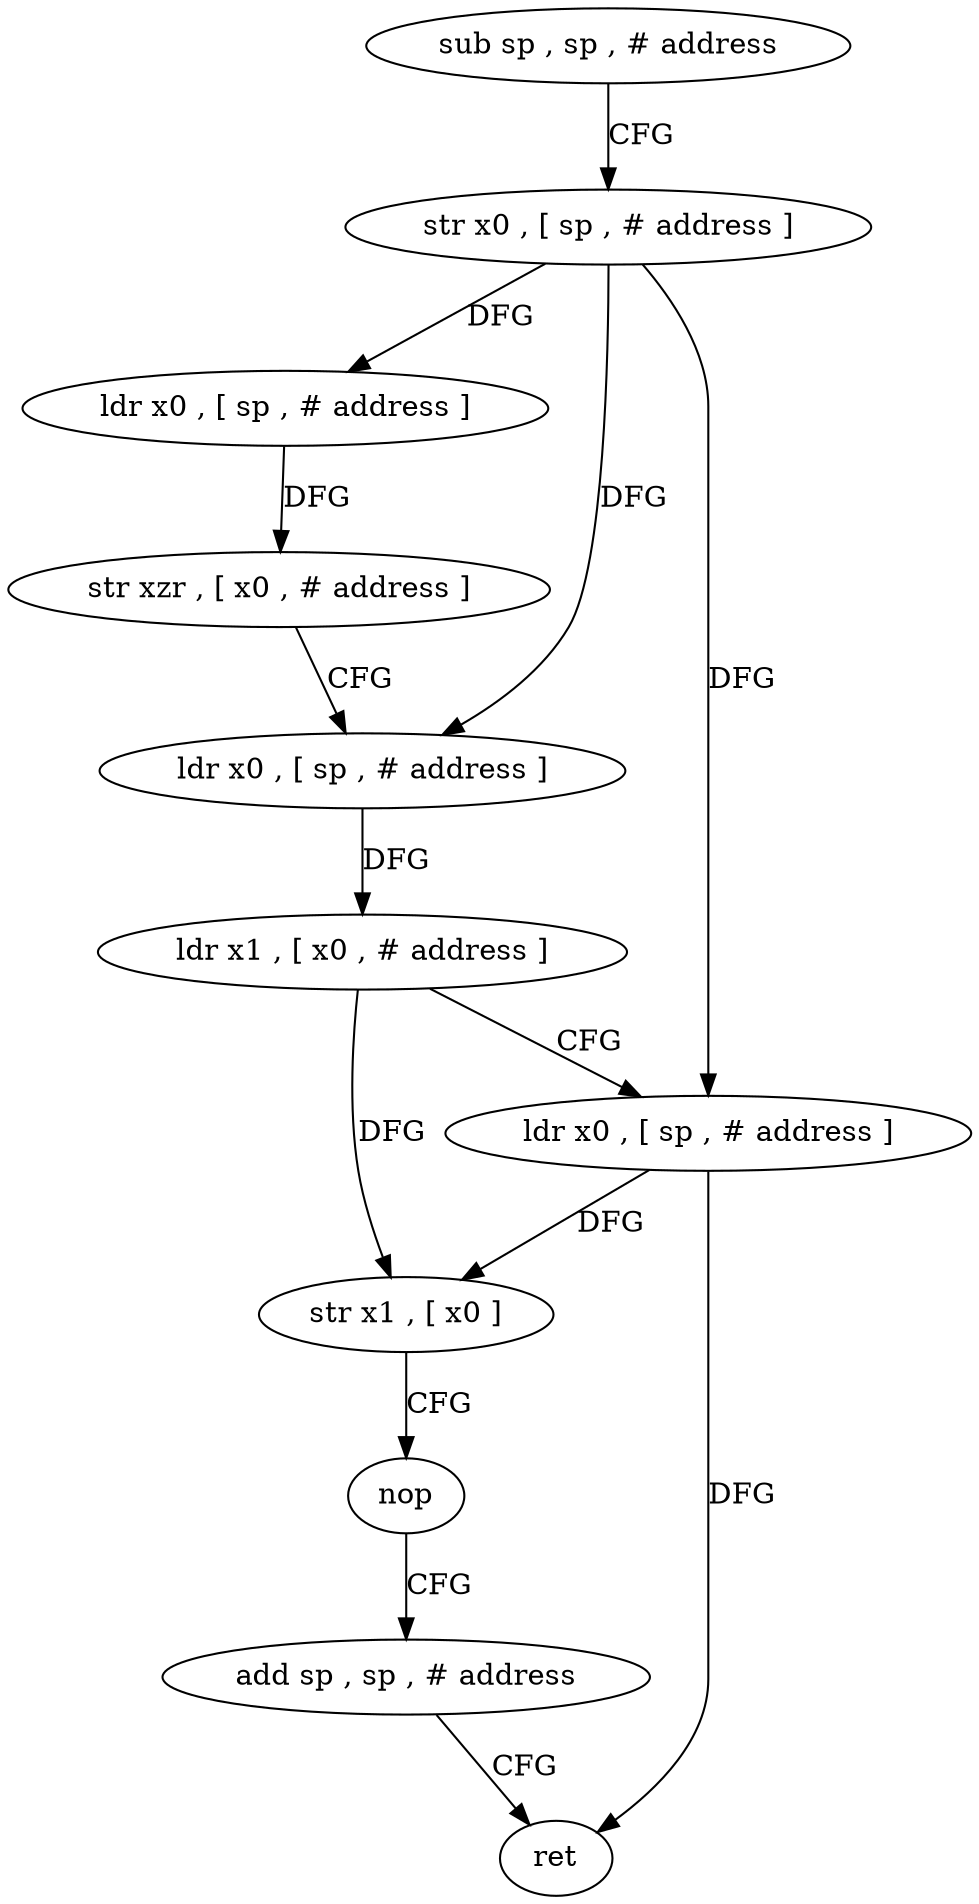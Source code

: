 digraph "func" {
"4229592" [label = "sub sp , sp , # address" ]
"4229596" [label = "str x0 , [ sp , # address ]" ]
"4229600" [label = "ldr x0 , [ sp , # address ]" ]
"4229604" [label = "str xzr , [ x0 , # address ]" ]
"4229608" [label = "ldr x0 , [ sp , # address ]" ]
"4229612" [label = "ldr x1 , [ x0 , # address ]" ]
"4229616" [label = "ldr x0 , [ sp , # address ]" ]
"4229620" [label = "str x1 , [ x0 ]" ]
"4229624" [label = "nop" ]
"4229628" [label = "add sp , sp , # address" ]
"4229632" [label = "ret" ]
"4229592" -> "4229596" [ label = "CFG" ]
"4229596" -> "4229600" [ label = "DFG" ]
"4229596" -> "4229608" [ label = "DFG" ]
"4229596" -> "4229616" [ label = "DFG" ]
"4229600" -> "4229604" [ label = "DFG" ]
"4229604" -> "4229608" [ label = "CFG" ]
"4229608" -> "4229612" [ label = "DFG" ]
"4229612" -> "4229616" [ label = "CFG" ]
"4229612" -> "4229620" [ label = "DFG" ]
"4229616" -> "4229620" [ label = "DFG" ]
"4229616" -> "4229632" [ label = "DFG" ]
"4229620" -> "4229624" [ label = "CFG" ]
"4229624" -> "4229628" [ label = "CFG" ]
"4229628" -> "4229632" [ label = "CFG" ]
}
